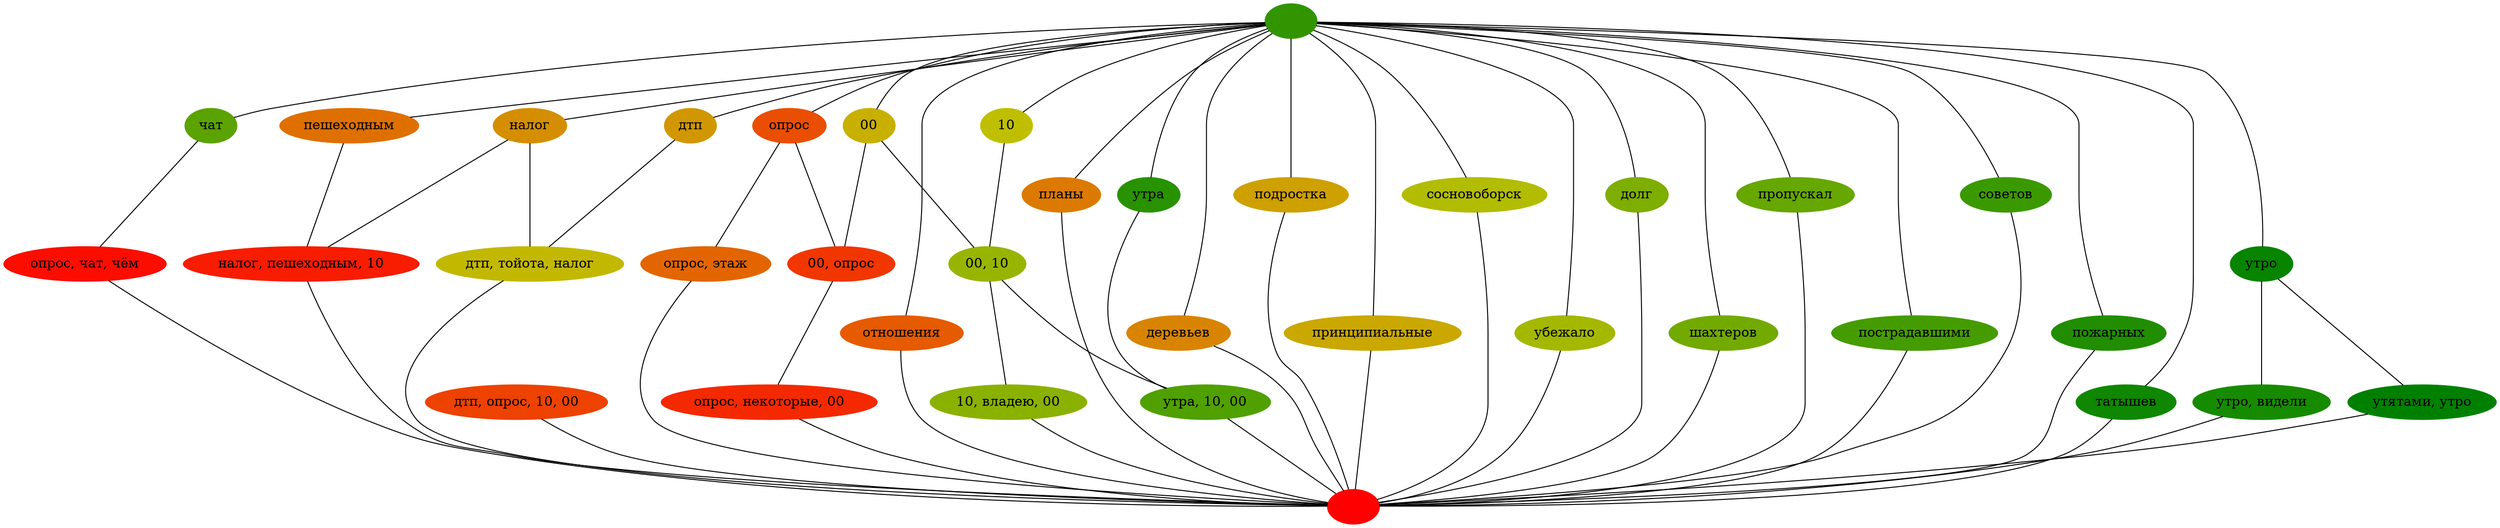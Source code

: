 digraph {
	edge [dir=none labeldistance=1.5 minlen=2]
	"дтп, опрос, пожарных, принципиальные, подростка, тойота, налог, планы, убежало, шахтеров, пешеходным, чат, советов, утра, 10, пострадавшими, владею, долг, утятами, пропускал, сосновоборск, утро, видели, отношения, чём, татышев, этаж, деревьев, некоторые, 00" [label=" " color="#ff0000" style=filled]
	"опрос, чат, чём" [label="опрос, чат, чём" color="#fb0e00" style=filled]
	"опрос, чат, чём" -> "дтп, опрос, пожарных, принципиальные, подростка, тойота, налог, планы, убежало, шахтеров, пешеходным, чат, советов, утра, 10, пострадавшими, владею, долг, утятами, пропускал, сосновоборск, утро, видели, отношения, чём, татышев, этаж, деревьев, некоторые, 00"
	"налог, пешеходным, 10" [label="налог, пешеходным, 10" color="#f81c00" style=filled]
	"налог, пешеходным, 10" -> "дтп, опрос, пожарных, принципиальные, подростка, тойота, налог, планы, убежало, шахтеров, пешеходным, чат, советов, утра, 10, пострадавшими, владею, долг, утятами, пропускал, сосновоборск, утро, видели, отношения, чём, татышев, этаж, деревьев, некоторые, 00"
	"опрос, некоторые, 00" [label="опрос, некоторые, 00" color="#f42900" style=filled]
	"опрос, некоторые, 00" -> "дтп, опрос, пожарных, принципиальные, подростка, тойота, налог, планы, убежало, шахтеров, пешеходным, чат, советов, утра, 10, пострадавшими, владею, долг, утятами, пропускал, сосновоборск, утро, видели, отношения, чём, татышев, этаж, деревьев, некоторые, 00"
	"00, опрос" [label="00, опрос" color="#f13600" style=filled]
	"00, опрос" -> "опрос, некоторые, 00"
	"дтп, опрос, 10, 00" [label="дтп, опрос, 10, 00" color="#ed4200" style=filled]
	"дтп, опрос, 10, 00" -> "дтп, опрос, пожарных, принципиальные, подростка, тойота, налог, планы, убежало, шахтеров, пешеходным, чат, советов, утра, 10, пострадавшими, владею, долг, утятами, пропускал, сосновоборск, утро, видели, отношения, чём, татышев, этаж, деревьев, некоторые, 00"
	"опрос" [label="опрос" color="#ea4e00" style=filled]
	"опрос" -> "00, опрос"
	"опрос" -> "опрос, этаж"
	"отношения" [label="отношения" color="#e65a00" style=filled]
	"отношения" -> "дтп, опрос, пожарных, принципиальные, подростка, тойота, налог, планы, убежало, шахтеров, пешеходным, чат, советов, утра, 10, пострадавшими, владею, долг, утятами, пропускал, сосновоборск, утро, видели, отношения, чём, татышев, этаж, деревьев, некоторые, 00"
	"опрос, этаж" [label="опрос, этаж" color="#e36500" style=filled]
	"опрос, этаж" -> "дтп, опрос, пожарных, принципиальные, подростка, тойота, налог, планы, убежало, шахтеров, пешеходным, чат, советов, утра, 10, пострадавшими, владею, долг, утятами, пропускал, сосновоборск, утро, видели, отношения, чём, татышев, этаж, деревьев, некоторые, 00"
	"пешеходным" [label="пешеходным" color="#df7000" style=filled]
	"пешеходным" -> "налог, пешеходным, 10"
	"планы" [label="планы" color="#dc7a00" style=filled]
	"планы" -> "дтп, опрос, пожарных, принципиальные, подростка, тойота, налог, планы, убежало, шахтеров, пешеходным, чат, советов, утра, 10, пострадавшими, владею, долг, утятами, пропускал, сосновоборск, утро, видели, отношения, чём, татышев, этаж, деревьев, некоторые, 00"
	"деревьев" [label="деревьев" color="#d88400" style=filled]
	"деревьев" -> "дтп, опрос, пожарных, принципиальные, подростка, тойота, налог, планы, убежало, шахтеров, пешеходным, чат, советов, утра, 10, пострадавшими, владею, долг, утятами, пропускал, сосновоборск, утро, видели, отношения, чём, татышев, этаж, деревьев, некоторые, 00"
	"налог" [label="налог" color="#d58e00" style=filled]
	"налог" -> "налог, пешеходным, 10"
	"налог" -> "дтп, тойота, налог"
	"дтп" [label="дтп" color="#d19700" style=filled]
	"дтп" -> "дтп, тойота, налог"
	"подростка" [label="подростка" color="#cea000" style=filled]
	"подростка" -> "дтп, опрос, пожарных, принципиальные, подростка, тойота, налог, планы, убежало, шахтеров, пешеходным, чат, советов, утра, 10, пострадавшими, владею, долг, утятами, пропускал, сосновоборск, утро, видели, отношения, чём, татышев, этаж, деревьев, некоторые, 00"
	"принципиальные" [label="принципиальные" color="#caa800" style=filled]
	"принципиальные" -> "дтп, опрос, пожарных, принципиальные, подростка, тойота, налог, планы, убежало, шахтеров, пешеходным, чат, советов, утра, 10, пострадавшими, владею, долг, утятами, пропускал, сосновоборск, утро, видели, отношения, чём, татышев, этаж, деревьев, некоторые, 00"
	00 [label=00 color="#c7b000" style=filled]
	00 -> "00, опрос"
	00 -> "00, 10"
	"дтп, тойота, налог" [label="дтп, тойота, налог" color="#c3b800" style=filled]
	"дтп, тойота, налог" -> "дтп, опрос, пожарных, принципиальные, подростка, тойота, налог, планы, убежало, шахтеров, пешеходным, чат, советов, утра, 10, пострадавшими, владею, долг, утятами, пропускал, сосновоборск, утро, видели, отношения, чём, татышев, этаж, деревьев, некоторые, 00"
	10 [label=10 color="#bfbf00" style=filled]
	10 -> "00, 10"
	"сосновоборск" [label="сосновоборск" color="#b2bc00" style=filled]
	"сосновоборск" -> "дтп, опрос, пожарных, принципиальные, подростка, тойота, налог, планы, убежало, шахтеров, пешеходным, чат, советов, утра, 10, пострадавшими, владею, долг, утятами, пропускал, сосновоборск, утро, видели, отношения, чём, татышев, этаж, деревьев, некоторые, 00"
	"убежало" [label="убежало" color="#a4b800" style=filled]
	"убежало" -> "дтп, опрос, пожарных, принципиальные, подростка, тойота, налог, планы, убежало, шахтеров, пешеходным, чат, советов, утра, 10, пострадавшими, владею, долг, утятами, пропускал, сосновоборск, утро, видели, отношения, чём, татышев, этаж, деревьев, некоторые, 00"
	"00, 10" [label="00, 10" color="#97b500" style=filled]
	"00, 10" -> "10, владею, 00"
	"00, 10" -> "утра, 10, 00"
	"10, владею, 00" [label="10, владею, 00" color="#8ab100" style=filled]
	"10, владею, 00" -> "дтп, опрос, пожарных, принципиальные, подростка, тойота, налог, планы, убежало, шахтеров, пешеходным, чат, советов, утра, 10, пострадавшими, владею, долг, утятами, пропускал, сосновоборск, утро, видели, отношения, чём, татышев, этаж, деревьев, некоторые, 00"
	"долг" [label="долг" color="#7eae00" style=filled]
	"долг" -> "дтп, опрос, пожарных, принципиальные, подростка, тойота, налог, планы, убежало, шахтеров, пешеходным, чат, советов, утра, 10, пострадавшими, владею, долг, утятами, пропускал, сосновоборск, утро, видели, отношения, чём, татышев, этаж, деревьев, некоторые, 00"
	"шахтеров" [label="шахтеров" color="#72aa00" style=filled]
	"шахтеров" -> "дтп, опрос, пожарных, принципиальные, подростка, тойота, налог, планы, убежало, шахтеров, пешеходным, чат, советов, утра, 10, пострадавшими, владею, долг, утятами, пропускал, сосновоборск, утро, видели, отношения, чём, татышев, этаж, деревьев, некоторые, 00"
	"пропускал" [label="пропускал" color="#66a700" style=filled]
	"пропускал" -> "дтп, опрос, пожарных, принципиальные, подростка, тойота, налог, планы, убежало, шахтеров, пешеходным, чат, советов, утра, 10, пострадавшими, владею, долг, утятами, пропускал, сосновоборск, утро, видели, отношения, чём, татышев, этаж, деревьев, некоторые, 00"
	"чат" [label="чат" color="#5ba300" style=filled]
	"чат" -> "опрос, чат, чём"
	"утра, 10, 00" [label="утра, 10, 00" color="#50a000" style=filled]
	"утра, 10, 00" -> "дтп, опрос, пожарных, принципиальные, подростка, тойота, налог, планы, убежало, шахтеров, пешеходным, чат, советов, утра, 10, пострадавшими, владею, долг, утятами, пропускал, сосновоборск, утро, видели, отношения, чём, татышев, этаж, деревьев, некоторые, 00"
	"пострадавшими" [label="пострадавшими" color="#459c00" style=filled]
	"пострадавшими" -> "дтп, опрос, пожарных, принципиальные, подростка, тойота, налог, планы, убежало, шахтеров, пешеходным, чат, советов, утра, 10, пострадавшими, владею, долг, утятами, пропускал, сосновоборск, утро, видели, отношения, чём, татышев, этаж, деревьев, некоторые, 00"
	"советов" [label="советов" color="#3b9900" style=filled]
	"советов" -> "дтп, опрос, пожарных, принципиальные, подростка, тойота, налог, планы, убежало, шахтеров, пешеходным, чат, советов, утра, 10, пострадавшими, владею, долг, утятами, пропускал, сосновоборск, утро, видели, отношения, чём, татышев, этаж, деревьев, некоторые, 00"
	"" [label="" color="#329500" style=filled]
	"" -> "опрос"
	"" -> "отношения"
	"" -> "пешеходным"
	"" -> "планы"
	"" -> "деревьев"
	"" -> "налог"
	"" -> "дтп"
	"" -> "подростка"
	"" -> "принципиальные"
	"" -> 00
	"" -> 10
	"" -> "сосновоборск"
	"" -> "убежало"
	"" -> "долг"
	"" -> "шахтеров"
	"" -> "пропускал"
	"" -> "чат"
	"" -> "пострадавшими"
	"" -> "советов"
	"" -> "утра"
	"" -> "пожарных"
	"" -> "татышев"
	"" -> "утро"
	"утра" [label="утра" color="#289200" style=filled]
	"утра" -> "утра, 10, 00"
	"пожарных" [label="пожарных" color="#208e00" style=filled]
	"пожарных" -> "дтп, опрос, пожарных, принципиальные, подростка, тойота, налог, планы, убежало, шахтеров, пешеходным, чат, советов, утра, 10, пострадавшими, владею, долг, утятами, пропускал, сосновоборск, утро, видели, отношения, чём, татышев, этаж, деревьев, некоторые, 00"
	"утро, видели" [label="утро, видели" color="#178b00" style=filled]
	"утро, видели" -> "дтп, опрос, пожарных, принципиальные, подростка, тойота, налог, планы, убежало, шахтеров, пешеходным, чат, советов, утра, 10, пострадавшими, владею, долг, утятами, пропускал, сосновоборск, утро, видели, отношения, чём, татышев, этаж, деревьев, некоторые, 00"
	"татышев" [label="татышев" color="#0f8700" style=filled]
	"татышев" -> "дтп, опрос, пожарных, принципиальные, подростка, тойота, налог, планы, убежало, шахтеров, пешеходным, чат, советов, утра, 10, пострадавшими, владею, долг, утятами, пропускал, сосновоборск, утро, видели, отношения, чём, татышев, этаж, деревьев, некоторые, 00"
	"утро" [label="утро" color="#078400" style=filled]
	"утро" -> "утро, видели"
	"утро" -> "утятами, утро"
	"утятами, утро" [label="утятами, утро" color="#008000" style=filled]
	"утятами, утро" -> "дтп, опрос, пожарных, принципиальные, подростка, тойота, налог, планы, убежало, шахтеров, пешеходным, чат, советов, утра, 10, пострадавшими, владею, долг, утятами, пропускал, сосновоборск, утро, видели, отношения, чём, татышев, этаж, деревьев, некоторые, 00"
}
